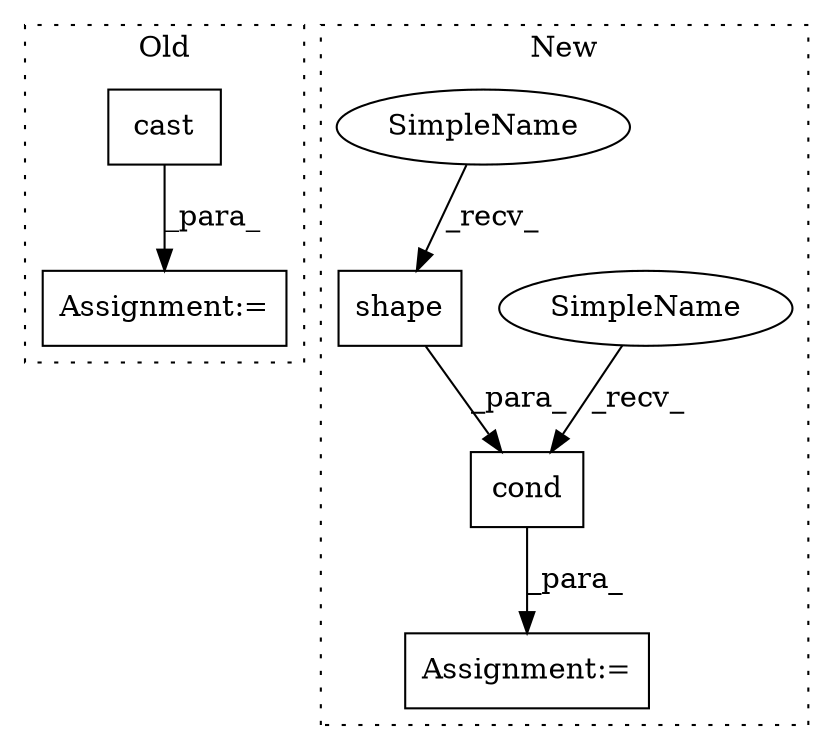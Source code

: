 digraph G {
subgraph cluster0 {
1 [label="cast" a="32" s="1747,1803" l="5,1" shape="box"];
3 [label="Assignment:=" a="7" s="1735" l="1" shape="box"];
label = "Old";
style="dotted";
}
subgraph cluster1 {
2 [label="cond" a="32" s="2012,2188" l="5,1" shape="box"];
4 [label="Assignment:=" a="7" s="2000" l="1" shape="box"];
5 [label="shape" a="32" s="2067,2086" l="6,1" shape="box"];
6 [label="SimpleName" a="42" s="2001" l="10" shape="ellipse"];
7 [label="SimpleName" a="42" s="2056" l="10" shape="ellipse"];
label = "New";
style="dotted";
}
1 -> 3 [label="_para_"];
2 -> 4 [label="_para_"];
5 -> 2 [label="_para_"];
6 -> 2 [label="_recv_"];
7 -> 5 [label="_recv_"];
}